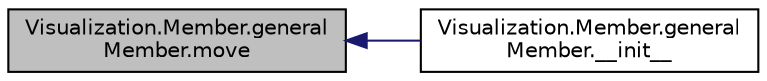 digraph "Visualization.Member.generalMember.move"
{
  edge [fontname="Helvetica",fontsize="10",labelfontname="Helvetica",labelfontsize="10"];
  node [fontname="Helvetica",fontsize="10",shape=record];
  rankdir="LR";
  Node10 [label="Visualization.Member.general\lMember.move",height=0.2,width=0.4,color="black", fillcolor="grey75", style="filled", fontcolor="black"];
  Node10 -> Node11 [dir="back",color="midnightblue",fontsize="10",style="solid",fontname="Helvetica"];
  Node11 [label="Visualization.Member.general\lMember.__init__",height=0.2,width=0.4,color="black", fillcolor="white", style="filled",URL="$class_visualization_1_1_member_1_1general_member.html#aff5bae05135ba9b430cae1cbee95ee4a"];
}
